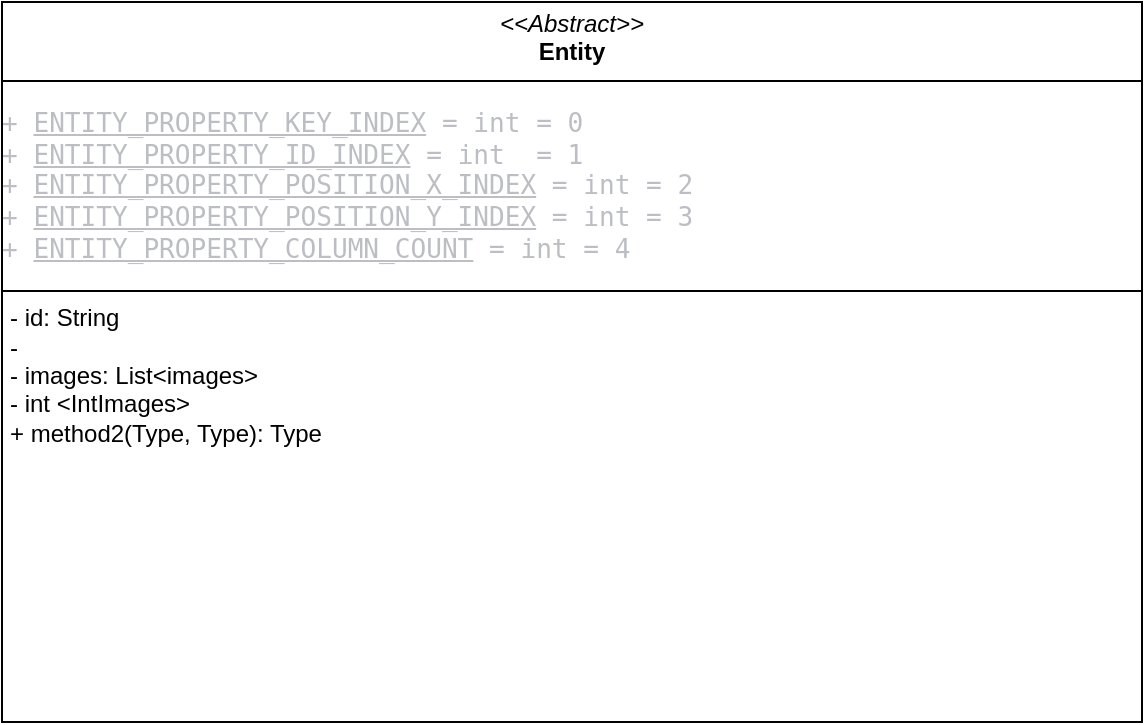 <mxfile version="28.2.7">
  <diagram name="Page-1" id="qTB5eSI1FVin8D2gGtvA">
    <mxGraphModel dx="1016" dy="616" grid="1" gridSize="10" guides="1" tooltips="1" connect="1" arrows="1" fold="1" page="1" pageScale="1" pageWidth="850" pageHeight="1100" math="0" shadow="0">
      <root>
        <mxCell id="0" />
        <mxCell id="1" parent="0" />
        <mxCell id="ZIhCsaq1mVmUa6ejXg43-10" value="&lt;p style=&quot;margin:0px;margin-top:4px;text-align:center;&quot;&gt;&lt;span style=&quot;color: light-dark(rgb(0, 0, 0), rgb(255, 255, 255)); background-color: light-dark(#ffffff, var(--ge-dark-color, #121212));&quot;&gt;&lt;i&gt;&amp;lt;&amp;lt;Abstract&amp;gt;&amp;gt;&lt;/i&gt;&lt;br&gt;&lt;b&gt;Entity&lt;/b&gt;&lt;/span&gt;&lt;/p&gt;&lt;hr size=&quot;1&quot; style=&quot;border-style:solid;&quot;&gt;&lt;div&gt;&lt;pre style=&quot;font-family: &amp;quot;JetBrains Mono&amp;quot;, monospace; font-size: 9.8pt;&quot;&gt;&lt;span style=&quot;color: light-dark(rgb(188, 190, 196), rgb(255, 255, 255));&quot;&gt;+ &lt;u&gt;ENTITY_PROPERTY_KEY_INDEX&lt;/u&gt; = int = 0 &lt;br&gt;+ &lt;u&gt;ENTITY_PROPERTY_ID_INDEX&lt;/u&gt; = int  = 1&lt;br&gt;+ &lt;u&gt;ENTITY_PROPERTY_POSITION_X_INDEX&lt;/u&gt; = int = 2 &lt;br&gt;+ &lt;u&gt;ENTITY_PROPERTY_POSITION_Y_INDEX&lt;/u&gt; = int = 3 &lt;br&gt;+ &lt;u&gt;ENTITY_PROPERTY_COLUMN_COUNT&lt;/u&gt; = int = 4 &lt;/span&gt;&lt;/pre&gt;&lt;/div&gt;&lt;hr size=&quot;1&quot; style=&quot;border-style:solid;&quot;&gt;&lt;p style=&quot;margin:0px;margin-left:4px;&quot;&gt;&lt;span style=&quot;color: light-dark(rgb(0, 0, 0), rgb(255, 255, 255)); background-color: light-dark(#ffffff, var(--ge-dark-color, #121212));&quot;&gt;- id: String&amp;nbsp;&lt;/span&gt;&lt;/p&gt;&lt;p style=&quot;margin:0px;margin-left:4px;&quot;&gt;&lt;span style=&quot;background-color: light-dark(#ffffff, var(--ge-dark-color, #121212));&quot;&gt;- &lt;font color=&quot;#ffffff&quot;&gt;&lt;span style=&quot;caret-color: rgb(255, 255, 255);&quot;&gt;position: Point&amp;nbsp;&lt;/span&gt;&lt;/font&gt;&lt;/span&gt;&lt;/p&gt;&lt;p style=&quot;margin:0px;margin-left:4px;&quot;&gt;&lt;span style=&quot;background-color: light-dark(#ffffff, var(--ge-dark-color, #121212));&quot;&gt;- images: List&amp;lt;images&amp;gt;&amp;nbsp;&lt;/span&gt;&lt;/p&gt;&lt;p style=&quot;margin:0px;margin-left:4px;&quot;&gt;&lt;span style=&quot;background-color: light-dark(#ffffff, var(--ge-dark-color, #121212));&quot;&gt;- int &amp;lt;IntImages&amp;gt;&amp;nbsp;&lt;br&gt;+ method2(Type, Type): Type&lt;/span&gt;&lt;/p&gt;" style="verticalAlign=top;align=left;overflow=fill;html=1;whiteSpace=wrap;" vertex="1" parent="1">
          <mxGeometry x="40" y="40" width="570" height="360" as="geometry" />
        </mxCell>
      </root>
    </mxGraphModel>
  </diagram>
</mxfile>
